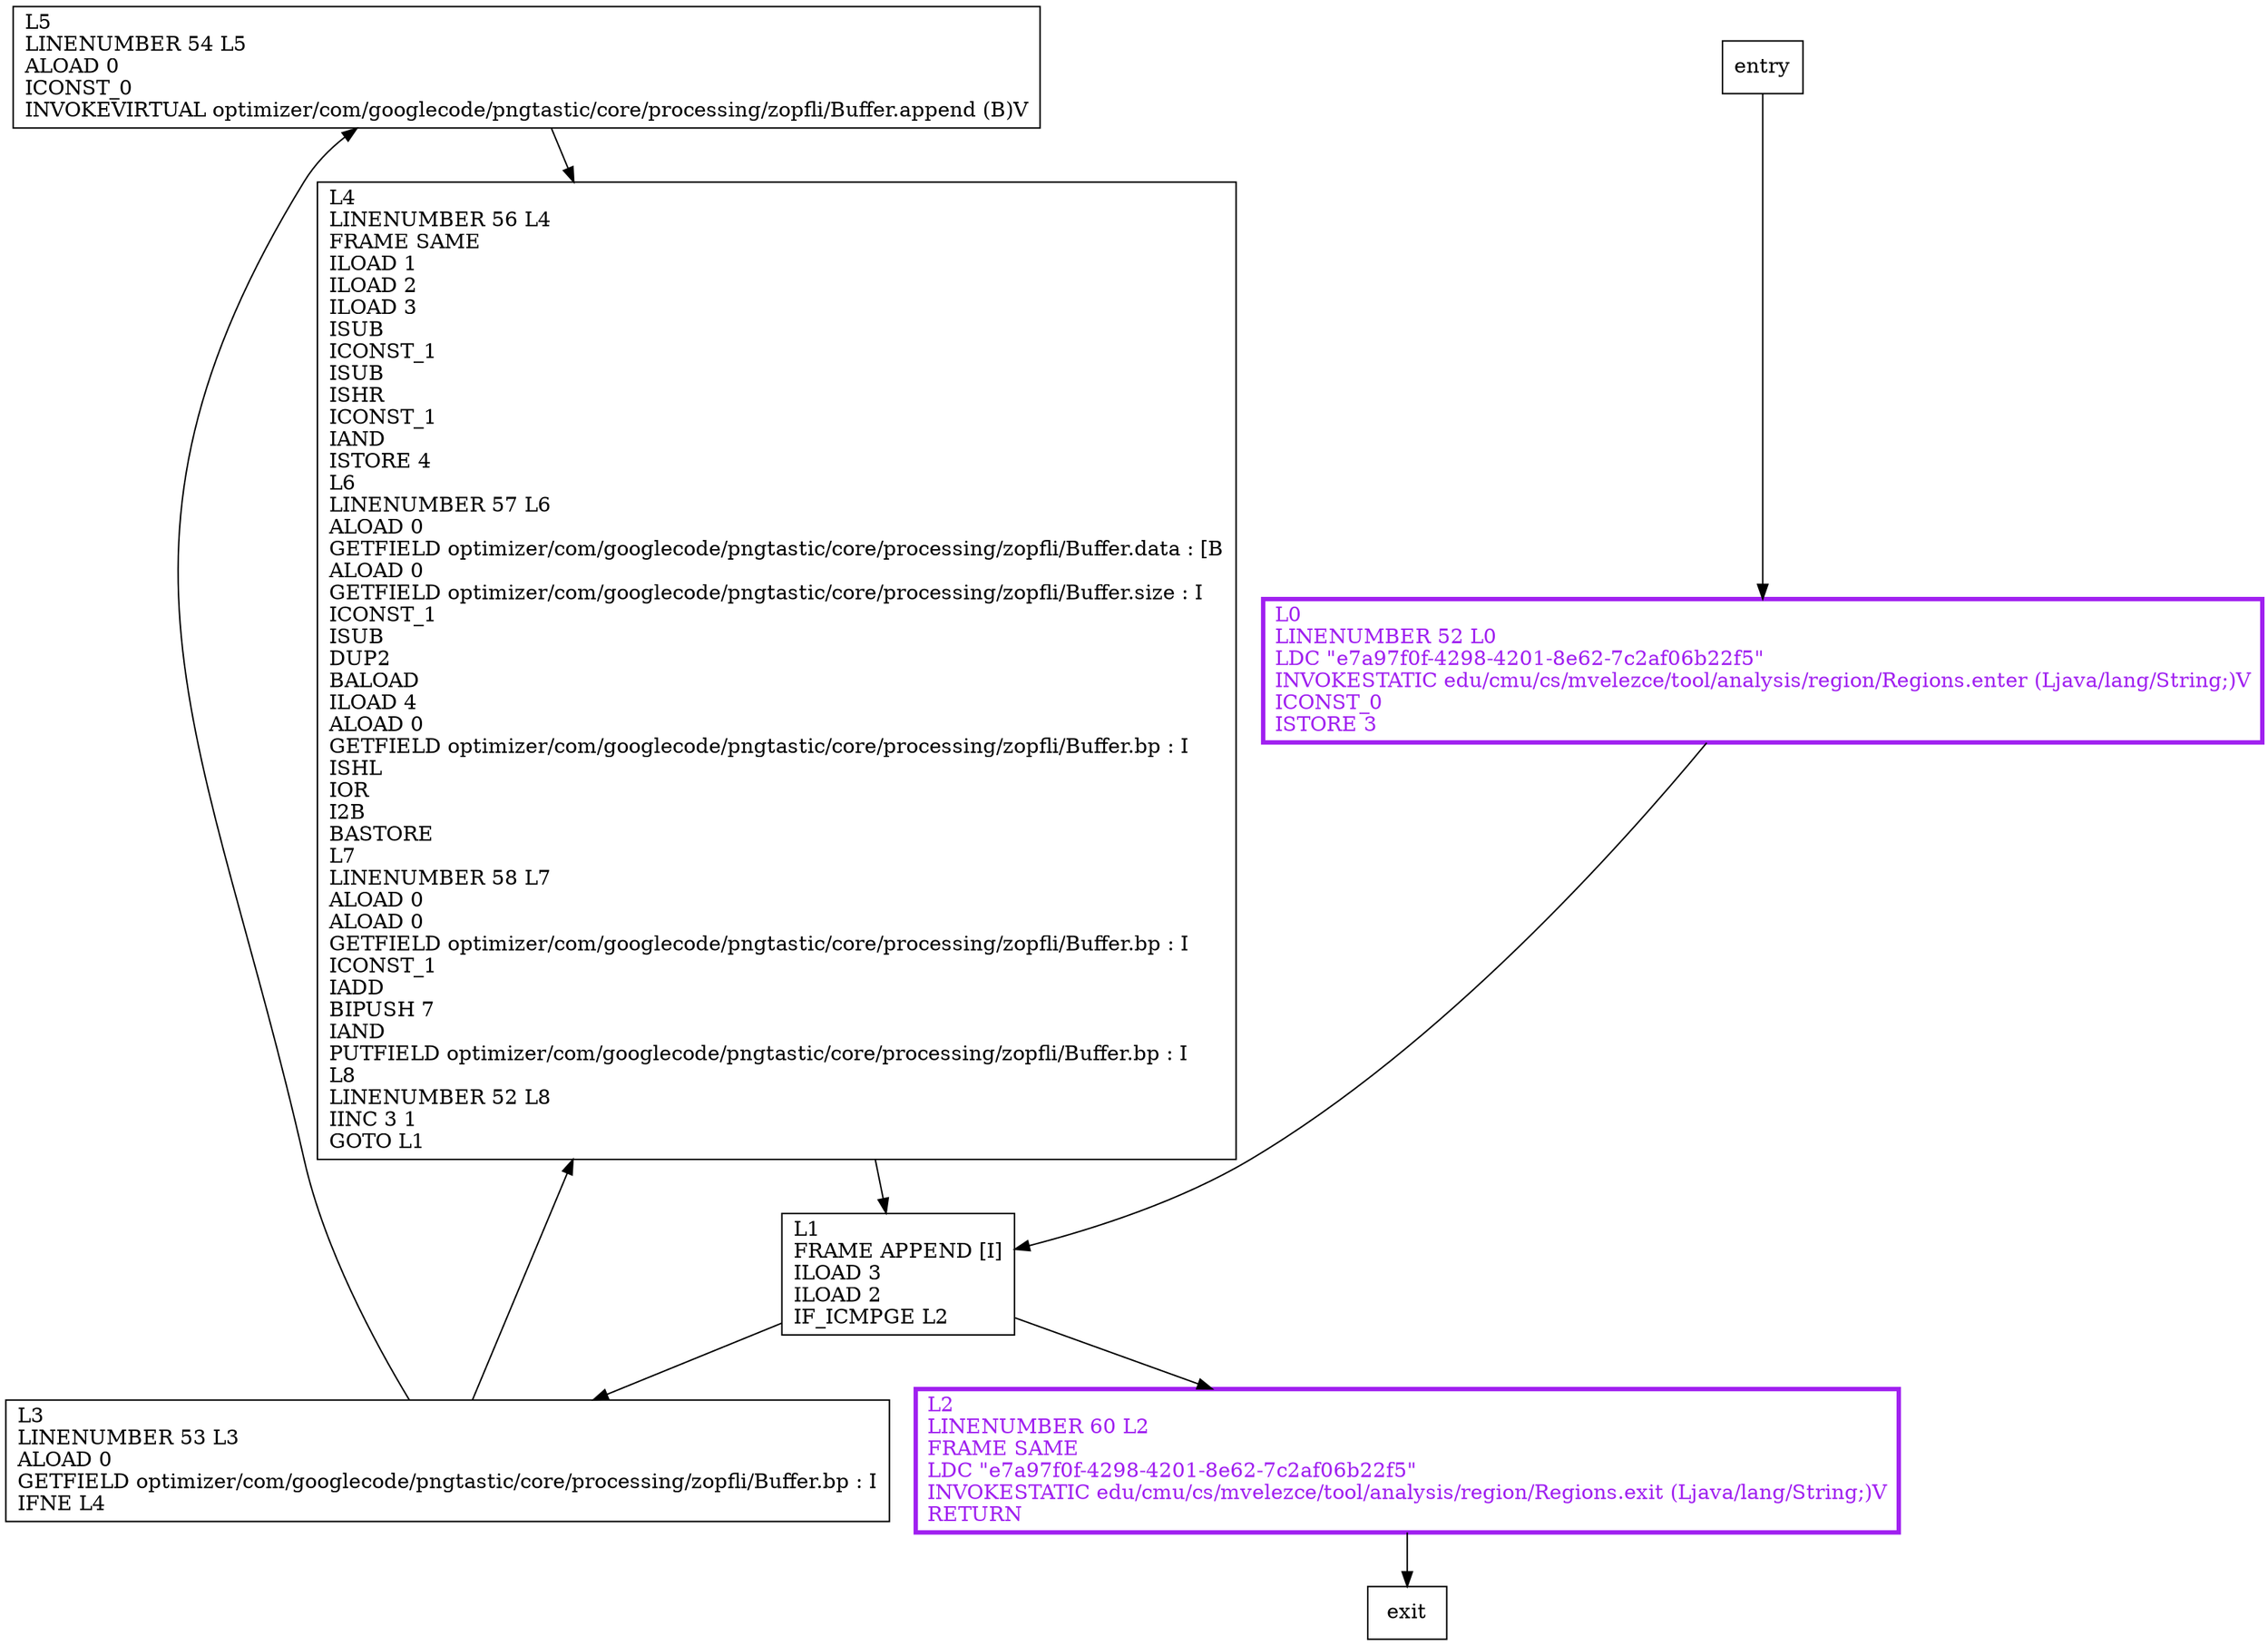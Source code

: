 digraph addHuffmanBits {
node [shape=record];
1413491716 [label="L5\lLINENUMBER 54 L5\lALOAD 0\lICONST_0\lINVOKEVIRTUAL optimizer/com/googlecode/pngtastic/core/processing/zopfli/Buffer.append (B)V\l"];
1071245351 [label="L0\lLINENUMBER 52 L0\lLDC \"e7a97f0f-4298-4201-8e62-7c2af06b22f5\"\lINVOKESTATIC edu/cmu/cs/mvelezce/tool/analysis/region/Regions.enter (Ljava/lang/String;)V\lICONST_0\lISTORE 3\l"];
108049354 [label="L3\lLINENUMBER 53 L3\lALOAD 0\lGETFIELD optimizer/com/googlecode/pngtastic/core/processing/zopfli/Buffer.bp : I\lIFNE L4\l"];
615014502 [label="L4\lLINENUMBER 56 L4\lFRAME SAME\lILOAD 1\lILOAD 2\lILOAD 3\lISUB\lICONST_1\lISUB\lISHR\lICONST_1\lIAND\lISTORE 4\lL6\lLINENUMBER 57 L6\lALOAD 0\lGETFIELD optimizer/com/googlecode/pngtastic/core/processing/zopfli/Buffer.data : [B\lALOAD 0\lGETFIELD optimizer/com/googlecode/pngtastic/core/processing/zopfli/Buffer.size : I\lICONST_1\lISUB\lDUP2\lBALOAD\lILOAD 4\lALOAD 0\lGETFIELD optimizer/com/googlecode/pngtastic/core/processing/zopfli/Buffer.bp : I\lISHL\lIOR\lI2B\lBASTORE\lL7\lLINENUMBER 58 L7\lALOAD 0\lALOAD 0\lGETFIELD optimizer/com/googlecode/pngtastic/core/processing/zopfli/Buffer.bp : I\lICONST_1\lIADD\lBIPUSH 7\lIAND\lPUTFIELD optimizer/com/googlecode/pngtastic/core/processing/zopfli/Buffer.bp : I\lL8\lLINENUMBER 52 L8\lIINC 3 1\lGOTO L1\l"];
1530638839 [label="L1\lFRAME APPEND [I]\lILOAD 3\lILOAD 2\lIF_ICMPGE L2\l"];
1315447704 [label="L2\lLINENUMBER 60 L2\lFRAME SAME\lLDC \"e7a97f0f-4298-4201-8e62-7c2af06b22f5\"\lINVOKESTATIC edu/cmu/cs/mvelezce/tool/analysis/region/Regions.exit (Ljava/lang/String;)V\lRETURN\l"];
entry;
exit;
entry -> 1071245351;
1413491716 -> 615014502;
1071245351 -> 1530638839;
108049354 -> 1413491716;
108049354 -> 615014502;
615014502 -> 1530638839;
1530638839 -> 108049354;
1530638839 -> 1315447704;
1315447704 -> exit;
1071245351[fontcolor="purple", penwidth=3, color="purple"];
1315447704[fontcolor="purple", penwidth=3, color="purple"];
}
